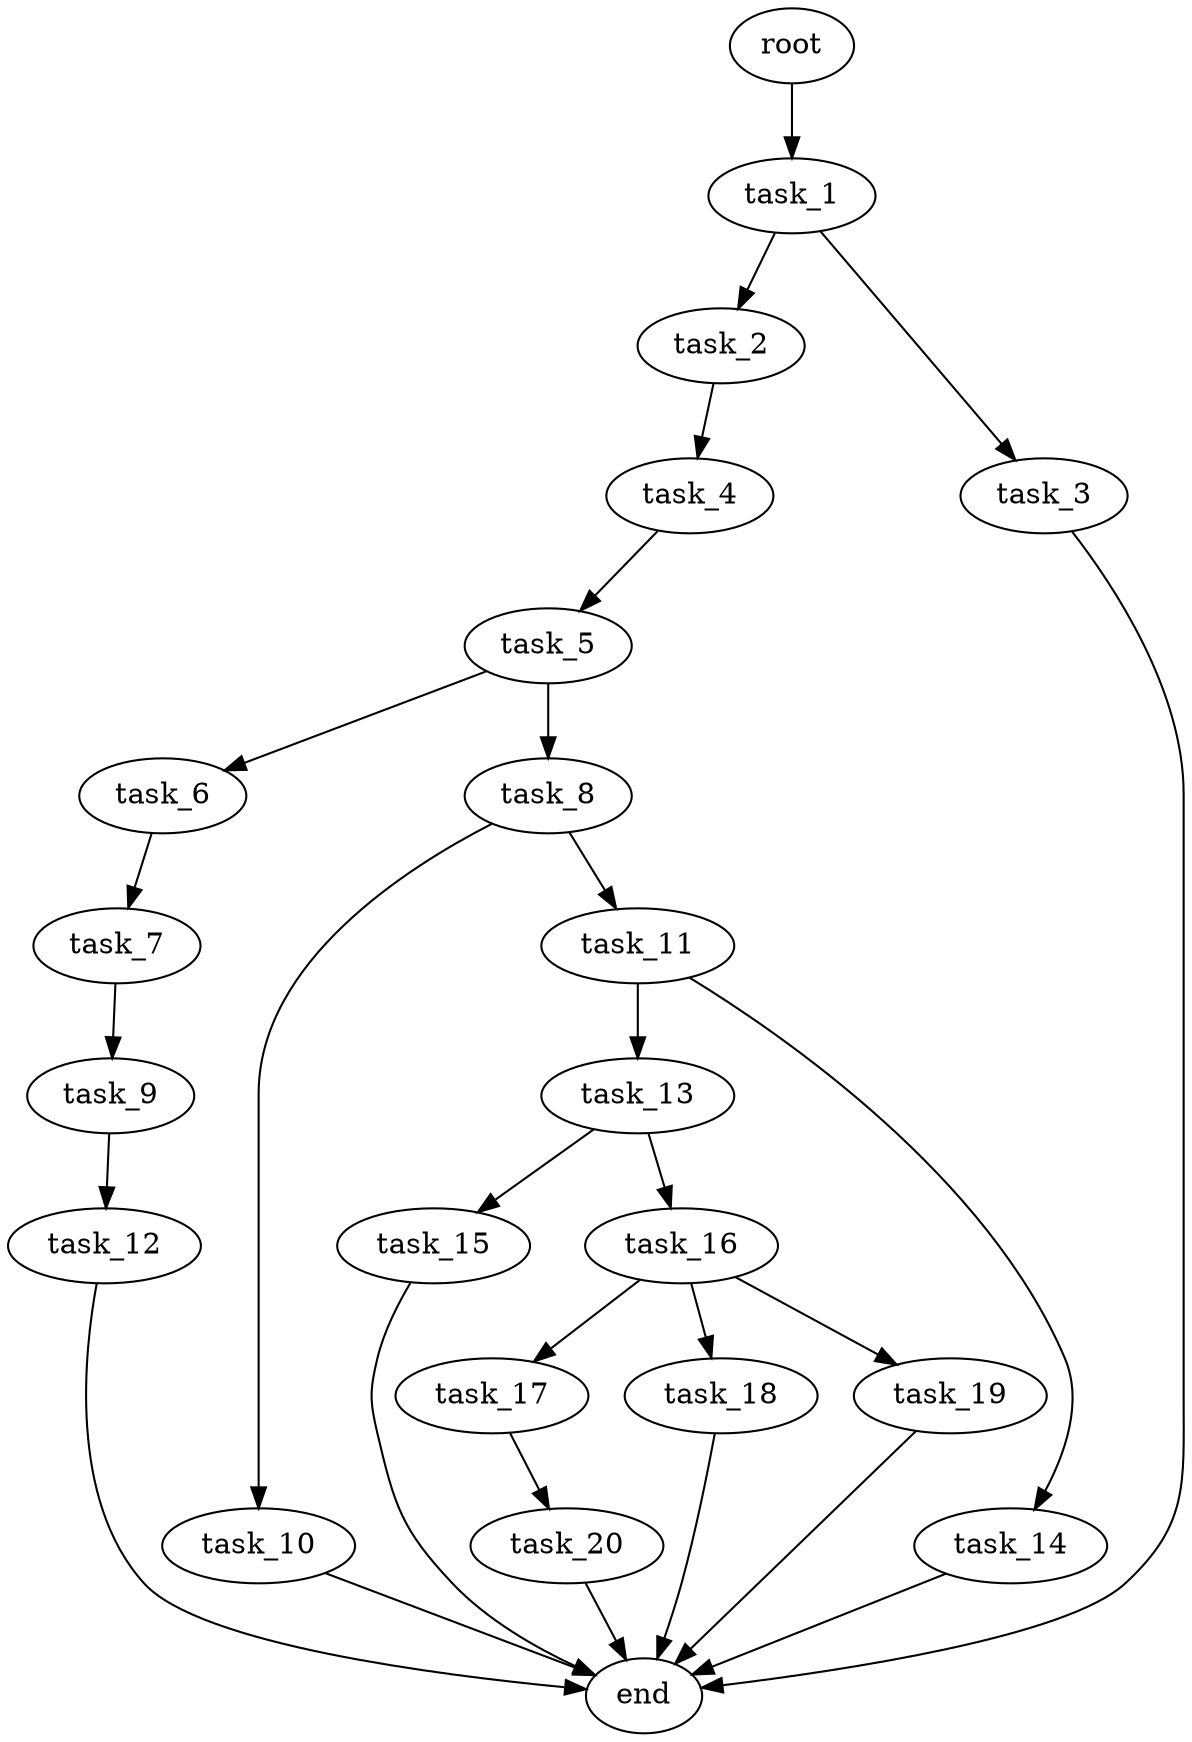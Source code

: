 digraph G {
  root [size="0.000000e+00"];
  task_1 [size="9.728228e+09"];
  task_2 [size="8.872706e+10"];
  task_3 [size="1.357505e+10"];
  task_4 [size="4.536984e+10"];
  task_5 [size="6.705192e+10"];
  task_6 [size="7.431658e+10"];
  task_7 [size="9.459795e+10"];
  task_8 [size="4.191848e+10"];
  task_9 [size="7.422948e+10"];
  task_10 [size="1.546075e+10"];
  task_11 [size="4.149430e+10"];
  task_12 [size="9.911173e+09"];
  task_13 [size="4.893981e+10"];
  task_14 [size="4.081751e+10"];
  task_15 [size="9.515264e+10"];
  task_16 [size="3.281302e+09"];
  task_17 [size="3.705929e+10"];
  task_18 [size="4.434387e+10"];
  task_19 [size="9.505601e+10"];
  task_20 [size="8.554646e+10"];
  end [size="0.000000e+00"];

  root -> task_1 [size="1.000000e-12"];
  task_1 -> task_2 [size="8.872706e+08"];
  task_1 -> task_3 [size="1.357505e+08"];
  task_2 -> task_4 [size="4.536984e+08"];
  task_3 -> end [size="1.000000e-12"];
  task_4 -> task_5 [size="6.705192e+08"];
  task_5 -> task_6 [size="7.431658e+08"];
  task_5 -> task_8 [size="4.191848e+08"];
  task_6 -> task_7 [size="9.459795e+08"];
  task_7 -> task_9 [size="7.422948e+08"];
  task_8 -> task_10 [size="1.546075e+08"];
  task_8 -> task_11 [size="4.149430e+08"];
  task_9 -> task_12 [size="9.911173e+07"];
  task_10 -> end [size="1.000000e-12"];
  task_11 -> task_13 [size="4.893981e+08"];
  task_11 -> task_14 [size="4.081751e+08"];
  task_12 -> end [size="1.000000e-12"];
  task_13 -> task_15 [size="9.515264e+08"];
  task_13 -> task_16 [size="3.281302e+07"];
  task_14 -> end [size="1.000000e-12"];
  task_15 -> end [size="1.000000e-12"];
  task_16 -> task_17 [size="3.705929e+08"];
  task_16 -> task_18 [size="4.434387e+08"];
  task_16 -> task_19 [size="9.505601e+08"];
  task_17 -> task_20 [size="8.554646e+08"];
  task_18 -> end [size="1.000000e-12"];
  task_19 -> end [size="1.000000e-12"];
  task_20 -> end [size="1.000000e-12"];
}
